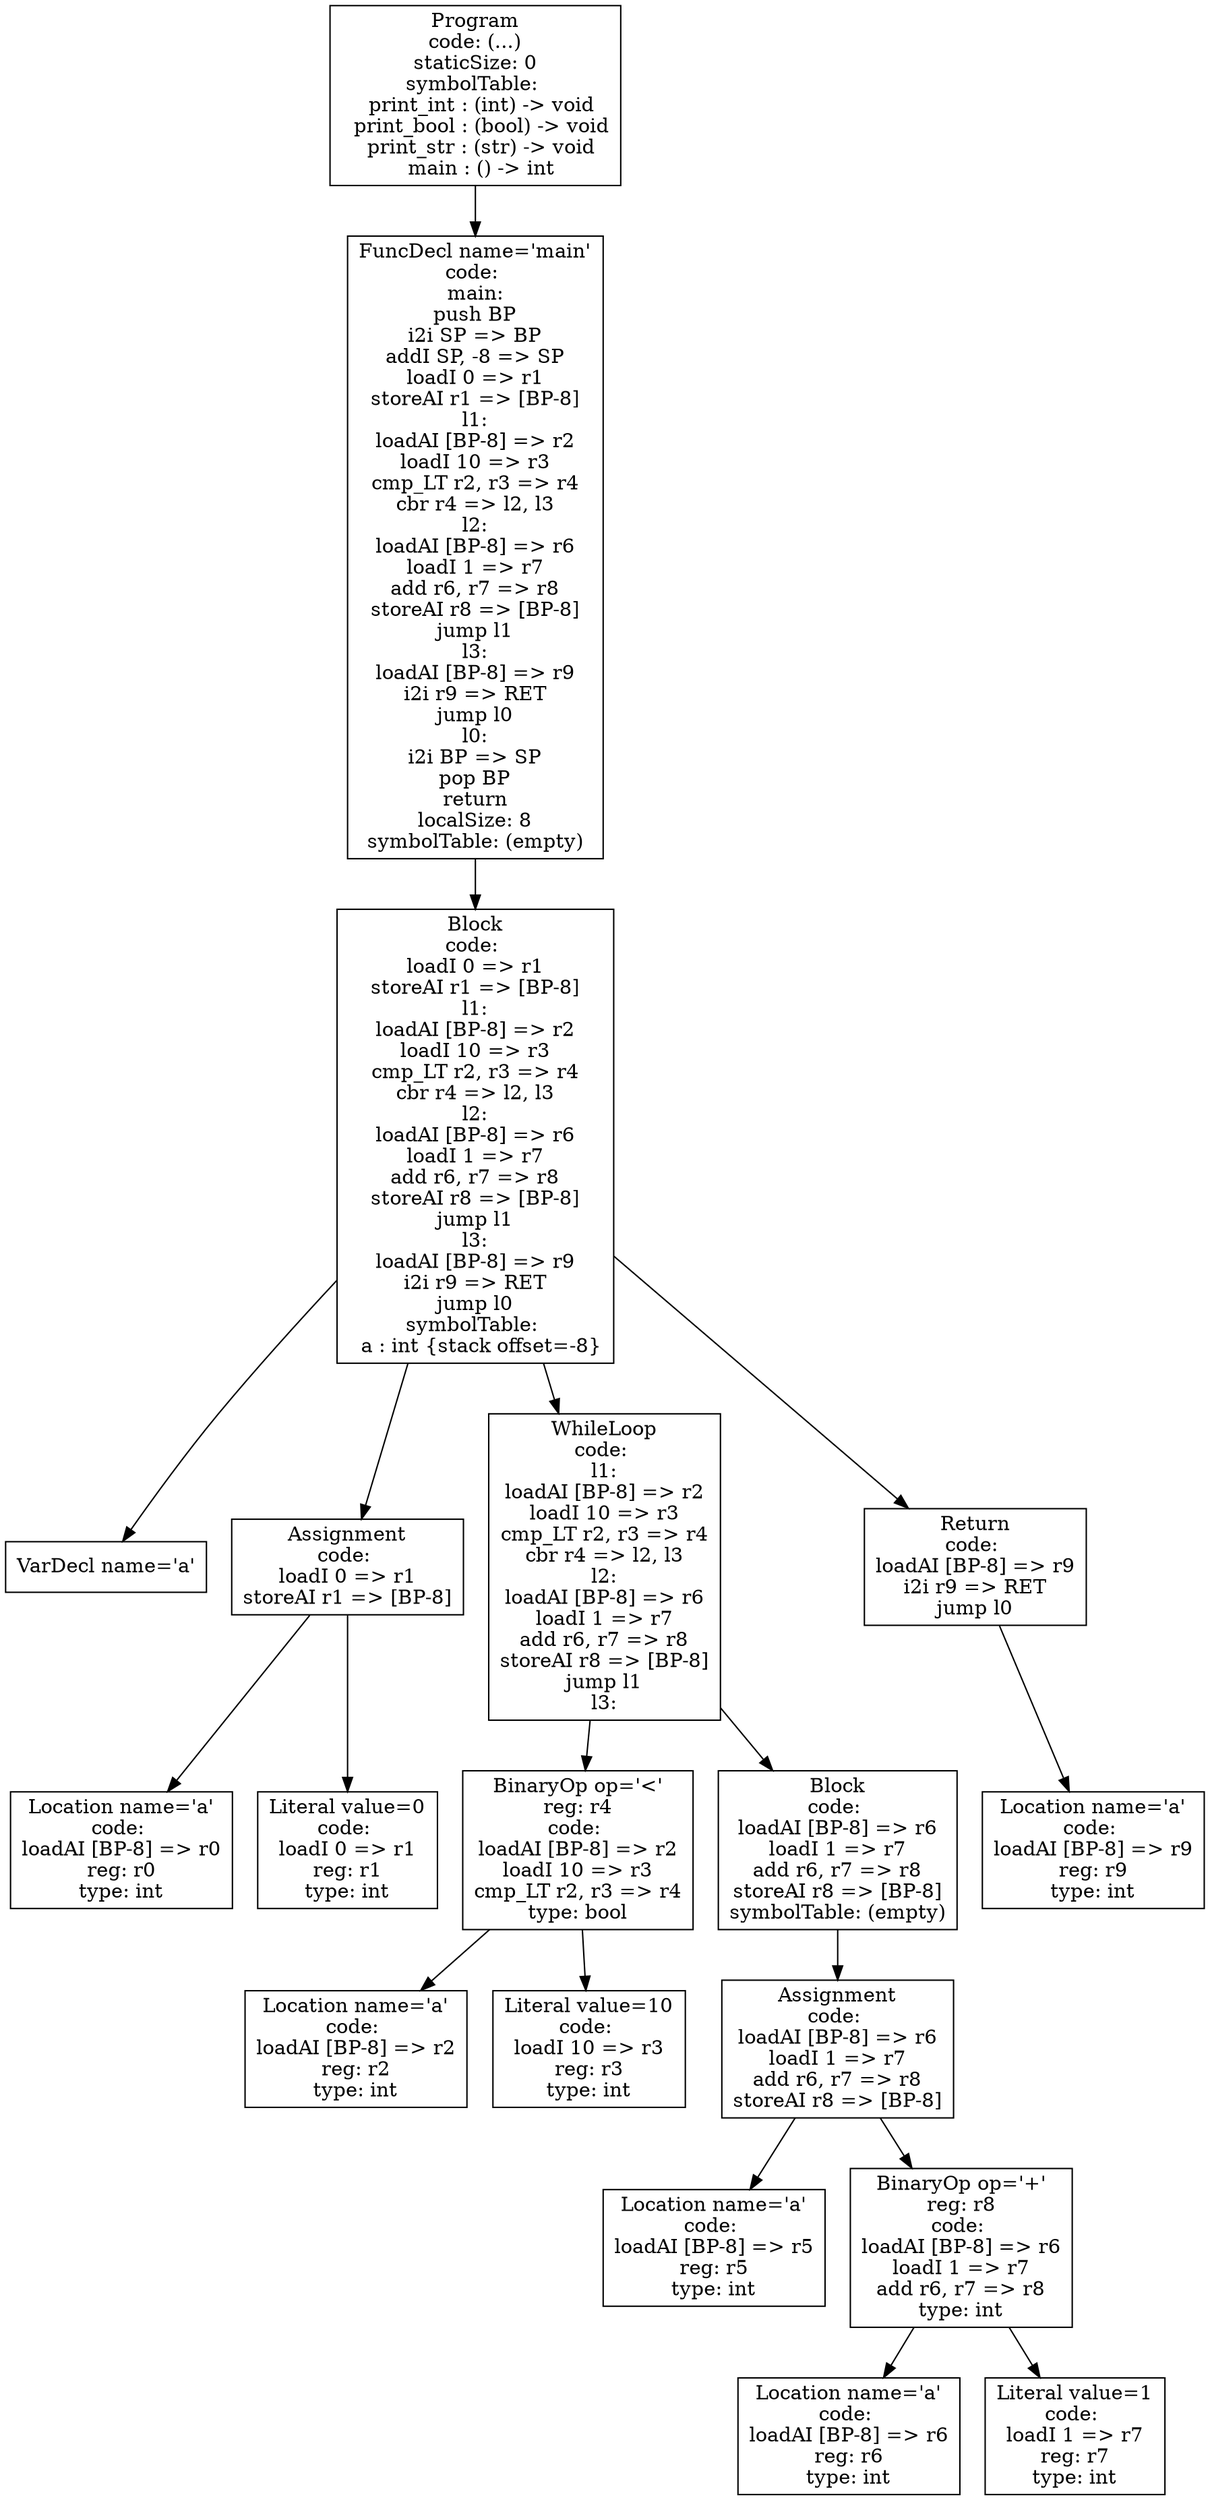 digraph AST {
3 [shape=box, label="VarDecl name='a'"];
5 [shape=box, label="Location name='a'\ncode: \nloadAI [BP-8] => r0\nreg: r0\ntype: int"];
6 [shape=box, label="Literal value=0\ncode: \nloadI 0 => r1\nreg: r1\ntype: int"];
4 [shape=box, label="Assignment\ncode: \nloadI 0 => r1\nstoreAI r1 => [BP-8]"];
4 -> 5;
4 -> 6;
9 [shape=box, label="Location name='a'\ncode: \nloadAI [BP-8] => r2\nreg: r2\ntype: int"];
10 [shape=box, label="Literal value=10\ncode: \nloadI 10 => r3\nreg: r3\ntype: int"];
8 [shape=box, label="BinaryOp op='<'\nreg: r4\ncode: \nloadAI [BP-8] => r2\nloadI 10 => r3\ncmp_LT r2, r3 => r4\ntype: bool"];
8 -> 9;
8 -> 10;
13 [shape=box, label="Location name='a'\ncode: \nloadAI [BP-8] => r5\nreg: r5\ntype: int"];
15 [shape=box, label="Location name='a'\ncode: \nloadAI [BP-8] => r6\nreg: r6\ntype: int"];
16 [shape=box, label="Literal value=1\ncode: \nloadI 1 => r7\nreg: r7\ntype: int"];
14 [shape=box, label="BinaryOp op='+'\nreg: r8\ncode: \nloadAI [BP-8] => r6\nloadI 1 => r7\nadd r6, r7 => r8\ntype: int"];
14 -> 15;
14 -> 16;
12 [shape=box, label="Assignment\ncode: \nloadAI [BP-8] => r6\nloadI 1 => r7\nadd r6, r7 => r8\nstoreAI r8 => [BP-8]"];
12 -> 13;
12 -> 14;
11 [shape=box, label="Block\ncode: \nloadAI [BP-8] => r6\nloadI 1 => r7\nadd r6, r7 => r8\nstoreAI r8 => [BP-8]\nsymbolTable: (empty)"];
11 -> 12;
7 [shape=box, label="WhileLoop\ncode: \nl1:\nloadAI [BP-8] => r2\nloadI 10 => r3\ncmp_LT r2, r3 => r4\ncbr r4 => l2, l3\nl2:\nloadAI [BP-8] => r6\nloadI 1 => r7\nadd r6, r7 => r8\nstoreAI r8 => [BP-8]\njump l1\nl3:"];
7 -> 8;
7 -> 11;
18 [shape=box, label="Location name='a'\ncode: \nloadAI [BP-8] => r9\nreg: r9\ntype: int"];
17 [shape=box, label="Return\ncode: \nloadAI [BP-8] => r9\ni2i r9 => RET\njump l0"];
17 -> 18;
2 [shape=box, label="Block\ncode: \nloadI 0 => r1\nstoreAI r1 => [BP-8]\nl1:\nloadAI [BP-8] => r2\nloadI 10 => r3\ncmp_LT r2, r3 => r4\ncbr r4 => l2, l3\nl2:\nloadAI [BP-8] => r6\nloadI 1 => r7\nadd r6, r7 => r8\nstoreAI r8 => [BP-8]\njump l1\nl3:\nloadAI [BP-8] => r9\ni2i r9 => RET\njump l0\nsymbolTable: \n  a : int {stack offset=-8}"];
2 -> 3;
2 -> 4;
2 -> 7;
2 -> 17;
1 [shape=box, label="FuncDecl name='main'\ncode: \nmain:\npush BP\ni2i SP => BP\naddI SP, -8 => SP\nloadI 0 => r1\nstoreAI r1 => [BP-8]\nl1:\nloadAI [BP-8] => r2\nloadI 10 => r3\ncmp_LT r2, r3 => r4\ncbr r4 => l2, l3\nl2:\nloadAI [BP-8] => r6\nloadI 1 => r7\nadd r6, r7 => r8\nstoreAI r8 => [BP-8]\njump l1\nl3:\nloadAI [BP-8] => r9\ni2i r9 => RET\njump l0\nl0:\ni2i BP => SP\npop BP\nreturn\nlocalSize: 8\nsymbolTable: (empty)"];
1 -> 2;
0 [shape=box, label="Program\ncode: (...)\nstaticSize: 0\nsymbolTable: \n  print_int : (int) -> void\n  print_bool : (bool) -> void\n  print_str : (str) -> void\n  main : () -> int"];
0 -> 1;
}
